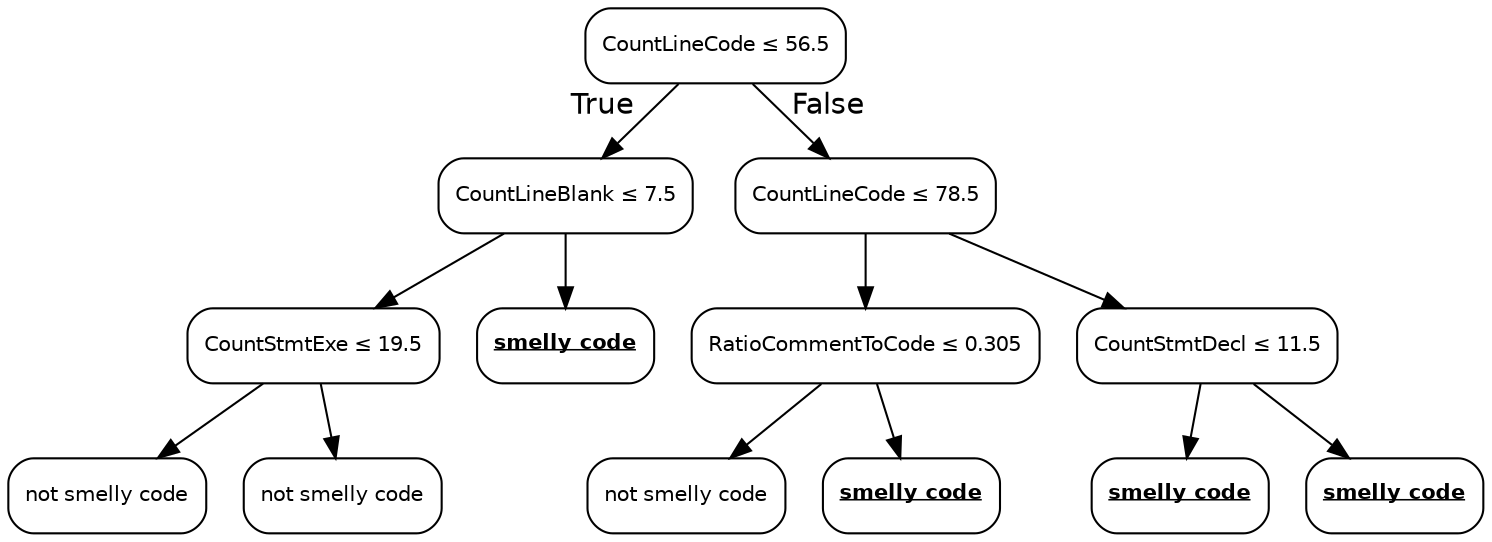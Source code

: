 digraph Tree {
node [color="black", fontname=helvetica, shape=box, style="rounded", width=0.5, fontsize=10];
edge [fontname=helvetica];
0 [label=<CountLineCode &le; 56.5>];
1 [label=<CountLineBlank &le; 7.5>];
0 -> 1  [headlabel="True", labelangle=45, labeldistance="2.5"];
3 [label=<CountStmtExe &le; 19.5>];
1 -> 3;
9 [label=<not smelly code>];
3 -> 9;
10 [label=<not smelly code>];
3 -> 10;
4 [label=<<u><b>smelly code</b></u>>];
1 -> 4;
2 [label=<CountLineCode &le; 78.5>];
0 -> 2  [headlabel="False", labelangle="-45", labeldistance="2.5"];
5 [label=<RatioCommentToCode &le; 0.305>];
2 -> 5;
7 [label=<not smelly code>];
5 -> 7;
8 [label=<<u><b>smelly code</b></u>>];
5 -> 8;
6 [label=<CountStmtDecl &le; 11.5>];
2 -> 6;
11 [label=<<u><b>smelly code</b></u>>];
6 -> 11;
12 [label=<<u><b>smelly code</b></u>>];
6 -> 12;
}

